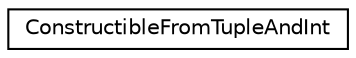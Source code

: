 digraph "Graphical Class Hierarchy"
{
  edge [fontname="Helvetica",fontsize="10",labelfontname="Helvetica",labelfontsize="10"];
  node [fontname="Helvetica",fontsize="10",shape=record];
  rankdir="LR";
  Node0 [label="ConstructibleFromTupleAndInt",height=0.2,width=0.4,color="black", fillcolor="white", style="filled",URL="$struct_constructible_from_tuple_and_int.html"];
}

